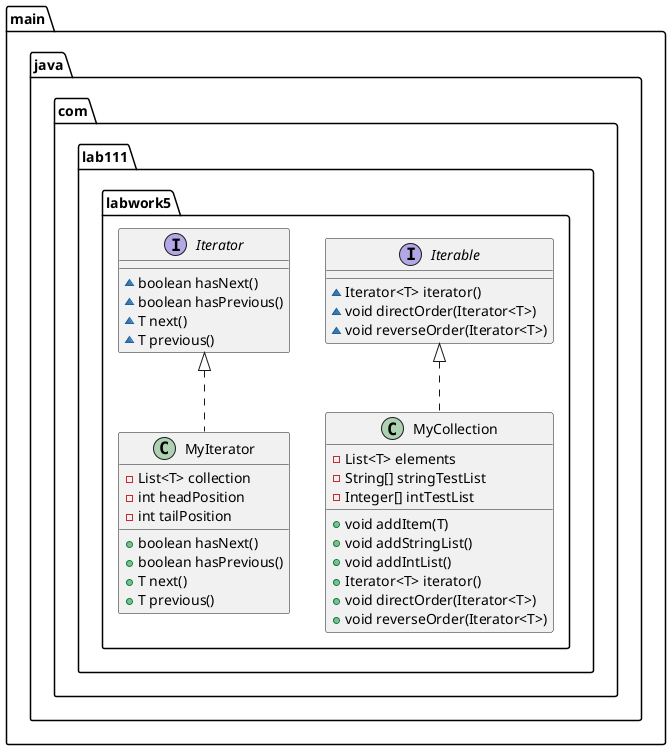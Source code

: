 @startuml
interface main.java.com.lab111.labwork5.Iterable {
~ Iterator<T> iterator()
~ void directOrder(Iterator<T>)
~ void reverseOrder(Iterator<T>)
}
class main.java.com.lab111.labwork5.MyIterator {
- List<T> collection
- int headPosition
- int tailPosition
+ boolean hasNext()
+ boolean hasPrevious()
+ T next()
+ T previous()
}
class main.java.com.lab111.labwork5.MyCollection {
- List<T> elements
- String[] stringTestList
- Integer[] intTestList
+ void addItem(T)
+ void addStringList()
+ void addIntList()
+ Iterator<T> iterator()
+ void directOrder(Iterator<T>)
+ void reverseOrder(Iterator<T>)
}
interface main.java.com.lab111.labwork5.Iterator {
~ boolean hasNext()
~ boolean hasPrevious()
~ T next()
~ T previous()
}


main.java.com.lab111.labwork5.Iterator <|.. main.java.com.lab111.labwork5.MyIterator
main.java.com.lab111.labwork5.Iterable <|.. main.java.com.lab111.labwork5.MyCollection
@enduml